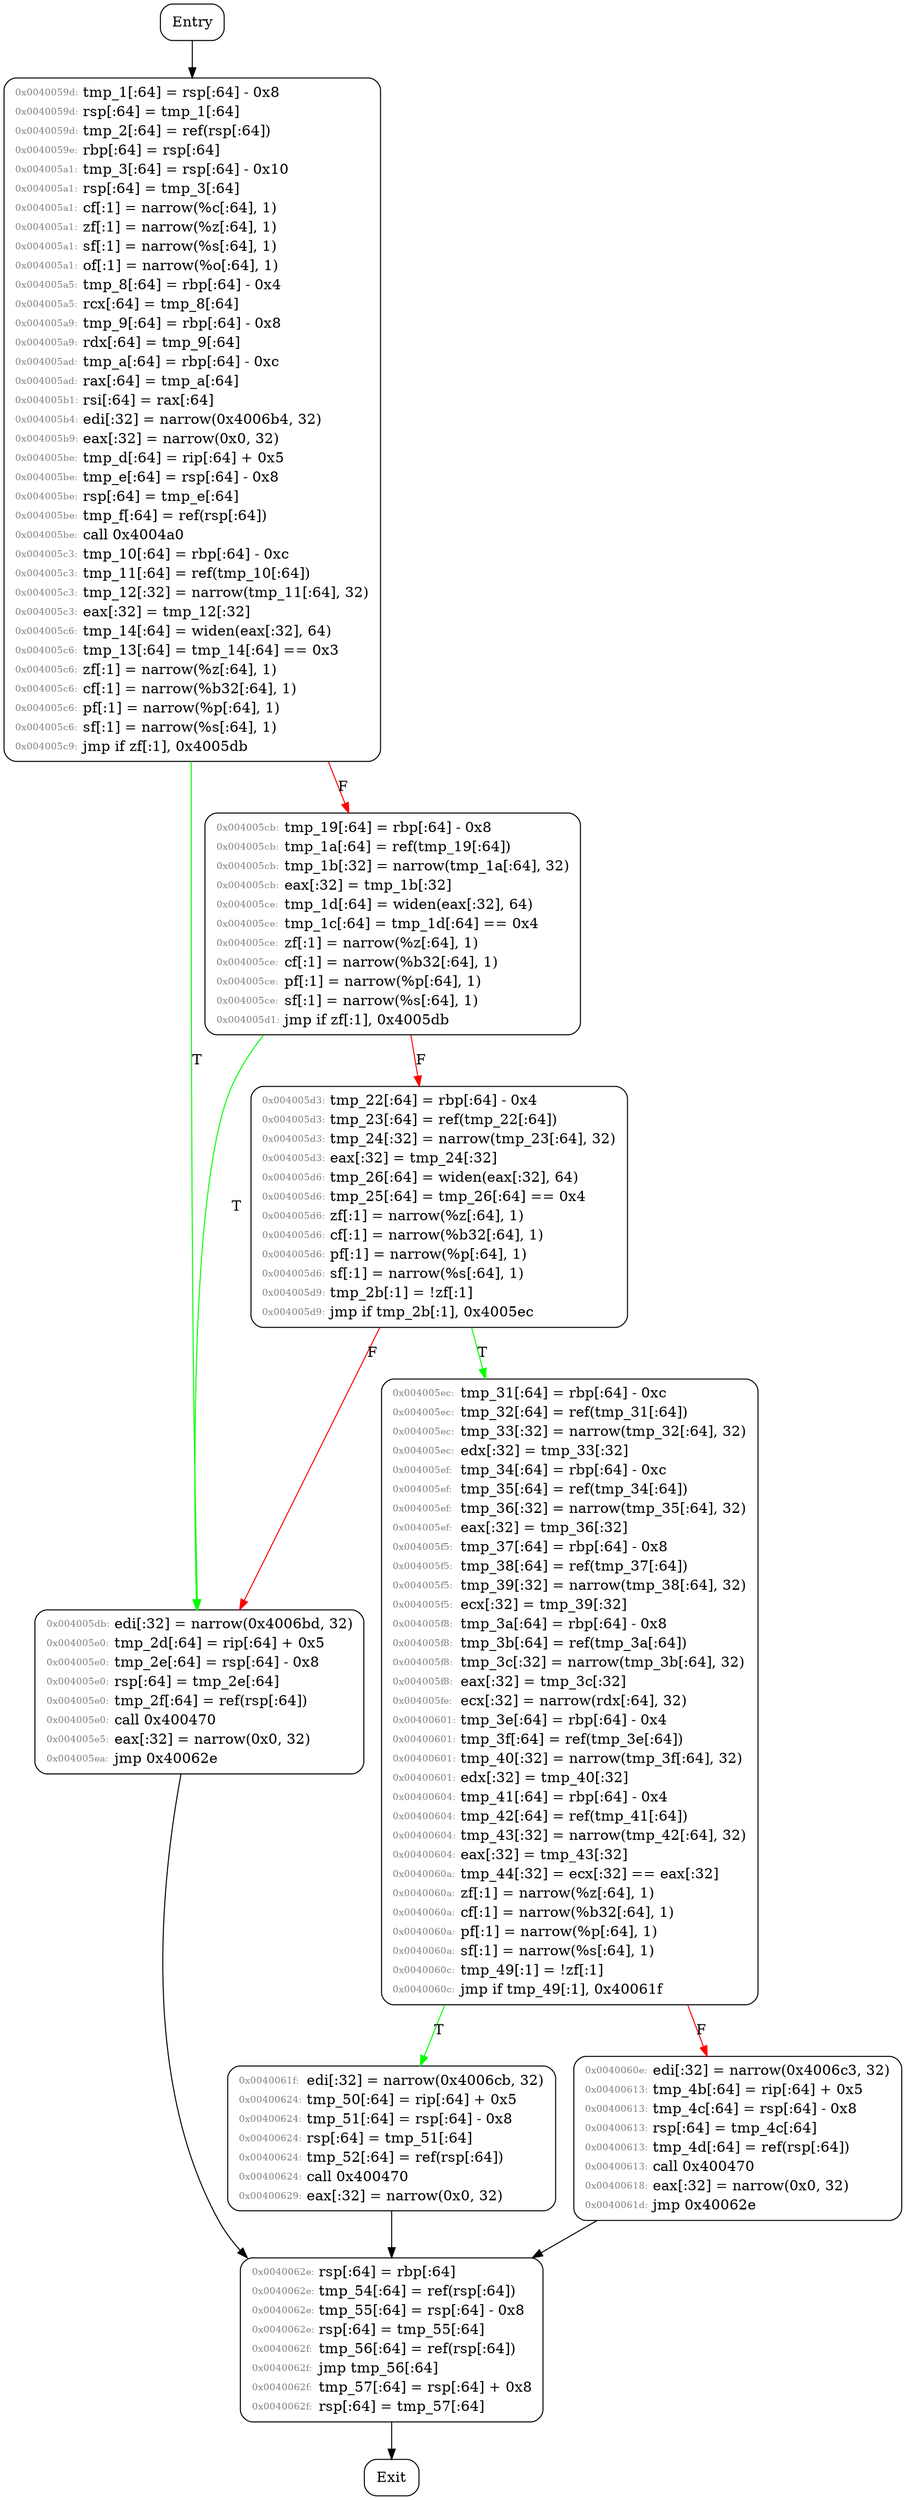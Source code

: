 digraph cfg {
splines="true";
n0[style=rounded label=<<table border="0" cellborder="0" cellpadding="1"><tr><td>Entry</td></tr></table>> shape=box color=black];
n1[style=rounded label=<<table border="0" cellborder="0" cellpadding="1"><tr><td>Exit</td></tr></table>> shape=box color=black];
n2[style=rounded label=<<table border="0" cellborder="0" cellpadding="1"><tr><td align="left" cellspacing="1"><font color="grey50"
            point-size="9">0x0040059d:</font></td><td align="left">tmp_1[:64] = rsp[:64] - 0x8</td></tr><tr><td align="left" cellspacing="1"><font color="grey50"
            point-size="9">0x0040059d:</font></td><td align="left">rsp[:64] = tmp_1[:64]</td></tr><tr><td align="left" cellspacing="1"><font color="grey50"
            point-size="9">0x0040059d:</font></td><td align="left">tmp_2[:64] = ref(rsp[:64])</td></tr><tr><td align="left" cellspacing="1"><font color="grey50"
            point-size="9">0x0040059e:</font></td><td align="left">rbp[:64] = rsp[:64]</td></tr><tr><td align="left" cellspacing="1"><font color="grey50"
            point-size="9">0x004005a1:</font></td><td align="left">tmp_3[:64] = rsp[:64] - 0x10</td></tr><tr><td align="left" cellspacing="1"><font color="grey50"
            point-size="9">0x004005a1:</font></td><td align="left">rsp[:64] = tmp_3[:64]</td></tr><tr><td align="left" cellspacing="1"><font color="grey50"
            point-size="9">0x004005a1:</font></td><td align="left">cf[:1] = narrow(%c[:64], 1)</td></tr><tr><td align="left" cellspacing="1"><font color="grey50"
            point-size="9">0x004005a1:</font></td><td align="left">zf[:1] = narrow(%z[:64], 1)</td></tr><tr><td align="left" cellspacing="1"><font color="grey50"
            point-size="9">0x004005a1:</font></td><td align="left">sf[:1] = narrow(%s[:64], 1)</td></tr><tr><td align="left" cellspacing="1"><font color="grey50"
            point-size="9">0x004005a1:</font></td><td align="left">of[:1] = narrow(%o[:64], 1)</td></tr><tr><td align="left" cellspacing="1"><font color="grey50"
            point-size="9">0x004005a5:</font></td><td align="left">tmp_8[:64] = rbp[:64] - 0x4</td></tr><tr><td align="left" cellspacing="1"><font color="grey50"
            point-size="9">0x004005a5:</font></td><td align="left">rcx[:64] = tmp_8[:64]</td></tr><tr><td align="left" cellspacing="1"><font color="grey50"
            point-size="9">0x004005a9:</font></td><td align="left">tmp_9[:64] = rbp[:64] - 0x8</td></tr><tr><td align="left" cellspacing="1"><font color="grey50"
            point-size="9">0x004005a9:</font></td><td align="left">rdx[:64] = tmp_9[:64]</td></tr><tr><td align="left" cellspacing="1"><font color="grey50"
            point-size="9">0x004005ad:</font></td><td align="left">tmp_a[:64] = rbp[:64] - 0xc</td></tr><tr><td align="left" cellspacing="1"><font color="grey50"
            point-size="9">0x004005ad:</font></td><td align="left">rax[:64] = tmp_a[:64]</td></tr><tr><td align="left" cellspacing="1"><font color="grey50"
            point-size="9">0x004005b1:</font></td><td align="left">rsi[:64] = rax[:64]</td></tr><tr><td align="left" cellspacing="1"><font color="grey50"
            point-size="9">0x004005b4:</font></td><td align="left">edi[:32] = narrow(0x4006b4, 32)</td></tr><tr><td align="left" cellspacing="1"><font color="grey50"
            point-size="9">0x004005b9:</font></td><td align="left">eax[:32] = narrow(0x0, 32)</td></tr><tr><td align="left" cellspacing="1"><font color="grey50"
            point-size="9">0x004005be:</font></td><td align="left">tmp_d[:64] = rip[:64] + 0x5</td></tr><tr><td align="left" cellspacing="1"><font color="grey50"
            point-size="9">0x004005be:</font></td><td align="left">tmp_e[:64] = rsp[:64] - 0x8</td></tr><tr><td align="left" cellspacing="1"><font color="grey50"
            point-size="9">0x004005be:</font></td><td align="left">rsp[:64] = tmp_e[:64]</td></tr><tr><td align="left" cellspacing="1"><font color="grey50"
            point-size="9">0x004005be:</font></td><td align="left">tmp_f[:64] = ref(rsp[:64])</td></tr><tr><td align="left" cellspacing="1"><font color="grey50"
            point-size="9">0x004005be:</font></td><td align="left">call 0x4004a0</td></tr><tr><td align="left" cellspacing="1"><font color="grey50"
            point-size="9">0x004005c3:</font></td><td align="left">tmp_10[:64] = rbp[:64] - 0xc</td></tr><tr><td align="left" cellspacing="1"><font color="grey50"
            point-size="9">0x004005c3:</font></td><td align="left">tmp_11[:64] = ref(tmp_10[:64])</td></tr><tr><td align="left" cellspacing="1"><font color="grey50"
            point-size="9">0x004005c3:</font></td><td align="left">tmp_12[:32] = narrow(tmp_11[:64], 32)</td></tr><tr><td align="left" cellspacing="1"><font color="grey50"
            point-size="9">0x004005c3:</font></td><td align="left">eax[:32] = tmp_12[:32]</td></tr><tr><td align="left" cellspacing="1"><font color="grey50"
            point-size="9">0x004005c6:</font></td><td align="left">tmp_14[:64] = widen(eax[:32], 64)</td></tr><tr><td align="left" cellspacing="1"><font color="grey50"
            point-size="9">0x004005c6:</font></td><td align="left">tmp_13[:64] = tmp_14[:64] == 0x3</td></tr><tr><td align="left" cellspacing="1"><font color="grey50"
            point-size="9">0x004005c6:</font></td><td align="left">zf[:1] = narrow(%z[:64], 1)</td></tr><tr><td align="left" cellspacing="1"><font color="grey50"
            point-size="9">0x004005c6:</font></td><td align="left">cf[:1] = narrow(%b32[:64], 1)</td></tr><tr><td align="left" cellspacing="1"><font color="grey50"
            point-size="9">0x004005c6:</font></td><td align="left">pf[:1] = narrow(%p[:64], 1)</td></tr><tr><td align="left" cellspacing="1"><font color="grey50"
            point-size="9">0x004005c6:</font></td><td align="left">sf[:1] = narrow(%s[:64], 1)</td></tr><tr><td align="left" cellspacing="1"><font color="grey50"
            point-size="9">0x004005c9:</font></td><td align="left">jmp if zf[:1], 0x4005db</td></tr></table>> shape=box color=black];
n3[style=rounded label=<<table border="0" cellborder="0" cellpadding="1"><tr><td align="left" cellspacing="1"><font color="grey50"
            point-size="9">0x004005db:</font></td><td align="left">edi[:32] = narrow(0x4006bd, 32)</td></tr><tr><td align="left" cellspacing="1"><font color="grey50"
            point-size="9">0x004005e0:</font></td><td align="left">tmp_2d[:64] = rip[:64] + 0x5</td></tr><tr><td align="left" cellspacing="1"><font color="grey50"
            point-size="9">0x004005e0:</font></td><td align="left">tmp_2e[:64] = rsp[:64] - 0x8</td></tr><tr><td align="left" cellspacing="1"><font color="grey50"
            point-size="9">0x004005e0:</font></td><td align="left">rsp[:64] = tmp_2e[:64]</td></tr><tr><td align="left" cellspacing="1"><font color="grey50"
            point-size="9">0x004005e0:</font></td><td align="left">tmp_2f[:64] = ref(rsp[:64])</td></tr><tr><td align="left" cellspacing="1"><font color="grey50"
            point-size="9">0x004005e0:</font></td><td align="left">call 0x400470</td></tr><tr><td align="left" cellspacing="1"><font color="grey50"
            point-size="9">0x004005e5:</font></td><td align="left">eax[:32] = narrow(0x0, 32)</td></tr><tr><td align="left" cellspacing="1"><font color="grey50"
            point-size="9">0x004005ea:</font></td><td align="left">jmp 0x40062e</td></tr></table>> shape=box color=black];
n4[style=rounded label=<<table border="0" cellborder="0" cellpadding="1"><tr><td align="left" cellspacing="1"><font color="grey50"
            point-size="9">0x004005cb:</font></td><td align="left">tmp_19[:64] = rbp[:64] - 0x8</td></tr><tr><td align="left" cellspacing="1"><font color="grey50"
            point-size="9">0x004005cb:</font></td><td align="left">tmp_1a[:64] = ref(tmp_19[:64])</td></tr><tr><td align="left" cellspacing="1"><font color="grey50"
            point-size="9">0x004005cb:</font></td><td align="left">tmp_1b[:32] = narrow(tmp_1a[:64], 32)</td></tr><tr><td align="left" cellspacing="1"><font color="grey50"
            point-size="9">0x004005cb:</font></td><td align="left">eax[:32] = tmp_1b[:32]</td></tr><tr><td align="left" cellspacing="1"><font color="grey50"
            point-size="9">0x004005ce:</font></td><td align="left">tmp_1d[:64] = widen(eax[:32], 64)</td></tr><tr><td align="left" cellspacing="1"><font color="grey50"
            point-size="9">0x004005ce:</font></td><td align="left">tmp_1c[:64] = tmp_1d[:64] == 0x4</td></tr><tr><td align="left" cellspacing="1"><font color="grey50"
            point-size="9">0x004005ce:</font></td><td align="left">zf[:1] = narrow(%z[:64], 1)</td></tr><tr><td align="left" cellspacing="1"><font color="grey50"
            point-size="9">0x004005ce:</font></td><td align="left">cf[:1] = narrow(%b32[:64], 1)</td></tr><tr><td align="left" cellspacing="1"><font color="grey50"
            point-size="9">0x004005ce:</font></td><td align="left">pf[:1] = narrow(%p[:64], 1)</td></tr><tr><td align="left" cellspacing="1"><font color="grey50"
            point-size="9">0x004005ce:</font></td><td align="left">sf[:1] = narrow(%s[:64], 1)</td></tr><tr><td align="left" cellspacing="1"><font color="grey50"
            point-size="9">0x004005d1:</font></td><td align="left">jmp if zf[:1], 0x4005db</td></tr></table>> shape=box color=black];
n5[style=rounded label=<<table border="0" cellborder="0" cellpadding="1"><tr><td align="left" cellspacing="1"><font color="grey50"
            point-size="9">0x004005d3:</font></td><td align="left">tmp_22[:64] = rbp[:64] - 0x4</td></tr><tr><td align="left" cellspacing="1"><font color="grey50"
            point-size="9">0x004005d3:</font></td><td align="left">tmp_23[:64] = ref(tmp_22[:64])</td></tr><tr><td align="left" cellspacing="1"><font color="grey50"
            point-size="9">0x004005d3:</font></td><td align="left">tmp_24[:32] = narrow(tmp_23[:64], 32)</td></tr><tr><td align="left" cellspacing="1"><font color="grey50"
            point-size="9">0x004005d3:</font></td><td align="left">eax[:32] = tmp_24[:32]</td></tr><tr><td align="left" cellspacing="1"><font color="grey50"
            point-size="9">0x004005d6:</font></td><td align="left">tmp_26[:64] = widen(eax[:32], 64)</td></tr><tr><td align="left" cellspacing="1"><font color="grey50"
            point-size="9">0x004005d6:</font></td><td align="left">tmp_25[:64] = tmp_26[:64] == 0x4</td></tr><tr><td align="left" cellspacing="1"><font color="grey50"
            point-size="9">0x004005d6:</font></td><td align="left">zf[:1] = narrow(%z[:64], 1)</td></tr><tr><td align="left" cellspacing="1"><font color="grey50"
            point-size="9">0x004005d6:</font></td><td align="left">cf[:1] = narrow(%b32[:64], 1)</td></tr><tr><td align="left" cellspacing="1"><font color="grey50"
            point-size="9">0x004005d6:</font></td><td align="left">pf[:1] = narrow(%p[:64], 1)</td></tr><tr><td align="left" cellspacing="1"><font color="grey50"
            point-size="9">0x004005d6:</font></td><td align="left">sf[:1] = narrow(%s[:64], 1)</td></tr><tr><td align="left" cellspacing="1"><font color="grey50"
            point-size="9">0x004005d9:</font></td><td align="left">tmp_2b[:1] = !zf[:1]</td></tr><tr><td align="left" cellspacing="1"><font color="grey50"
            point-size="9">0x004005d9:</font></td><td align="left">jmp if tmp_2b[:1], 0x4005ec</td></tr></table>> shape=box color=black];
n6[style=rounded label=<<table border="0" cellborder="0" cellpadding="1"><tr><td align="left" cellspacing="1"><font color="grey50"
            point-size="9">0x004005ec:</font></td><td align="left">tmp_31[:64] = rbp[:64] - 0xc</td></tr><tr><td align="left" cellspacing="1"><font color="grey50"
            point-size="9">0x004005ec:</font></td><td align="left">tmp_32[:64] = ref(tmp_31[:64])</td></tr><tr><td align="left" cellspacing="1"><font color="grey50"
            point-size="9">0x004005ec:</font></td><td align="left">tmp_33[:32] = narrow(tmp_32[:64], 32)</td></tr><tr><td align="left" cellspacing="1"><font color="grey50"
            point-size="9">0x004005ec:</font></td><td align="left">edx[:32] = tmp_33[:32]</td></tr><tr><td align="left" cellspacing="1"><font color="grey50"
            point-size="9">0x004005ef:</font></td><td align="left">tmp_34[:64] = rbp[:64] - 0xc</td></tr><tr><td align="left" cellspacing="1"><font color="grey50"
            point-size="9">0x004005ef:</font></td><td align="left">tmp_35[:64] = ref(tmp_34[:64])</td></tr><tr><td align="left" cellspacing="1"><font color="grey50"
            point-size="9">0x004005ef:</font></td><td align="left">tmp_36[:32] = narrow(tmp_35[:64], 32)</td></tr><tr><td align="left" cellspacing="1"><font color="grey50"
            point-size="9">0x004005ef:</font></td><td align="left">eax[:32] = tmp_36[:32]</td></tr><tr><td align="left" cellspacing="1"><font color="grey50"
            point-size="9">0x004005f5:</font></td><td align="left">tmp_37[:64] = rbp[:64] - 0x8</td></tr><tr><td align="left" cellspacing="1"><font color="grey50"
            point-size="9">0x004005f5:</font></td><td align="left">tmp_38[:64] = ref(tmp_37[:64])</td></tr><tr><td align="left" cellspacing="1"><font color="grey50"
            point-size="9">0x004005f5:</font></td><td align="left">tmp_39[:32] = narrow(tmp_38[:64], 32)</td></tr><tr><td align="left" cellspacing="1"><font color="grey50"
            point-size="9">0x004005f5:</font></td><td align="left">ecx[:32] = tmp_39[:32]</td></tr><tr><td align="left" cellspacing="1"><font color="grey50"
            point-size="9">0x004005f8:</font></td><td align="left">tmp_3a[:64] = rbp[:64] - 0x8</td></tr><tr><td align="left" cellspacing="1"><font color="grey50"
            point-size="9">0x004005f8:</font></td><td align="left">tmp_3b[:64] = ref(tmp_3a[:64])</td></tr><tr><td align="left" cellspacing="1"><font color="grey50"
            point-size="9">0x004005f8:</font></td><td align="left">tmp_3c[:32] = narrow(tmp_3b[:64], 32)</td></tr><tr><td align="left" cellspacing="1"><font color="grey50"
            point-size="9">0x004005f8:</font></td><td align="left">eax[:32] = tmp_3c[:32]</td></tr><tr><td align="left" cellspacing="1"><font color="grey50"
            point-size="9">0x004005fe:</font></td><td align="left">ecx[:32] = narrow(rdx[:64], 32)</td></tr><tr><td align="left" cellspacing="1"><font color="grey50"
            point-size="9">0x00400601:</font></td><td align="left">tmp_3e[:64] = rbp[:64] - 0x4</td></tr><tr><td align="left" cellspacing="1"><font color="grey50"
            point-size="9">0x00400601:</font></td><td align="left">tmp_3f[:64] = ref(tmp_3e[:64])</td></tr><tr><td align="left" cellspacing="1"><font color="grey50"
            point-size="9">0x00400601:</font></td><td align="left">tmp_40[:32] = narrow(tmp_3f[:64], 32)</td></tr><tr><td align="left" cellspacing="1"><font color="grey50"
            point-size="9">0x00400601:</font></td><td align="left">edx[:32] = tmp_40[:32]</td></tr><tr><td align="left" cellspacing="1"><font color="grey50"
            point-size="9">0x00400604:</font></td><td align="left">tmp_41[:64] = rbp[:64] - 0x4</td></tr><tr><td align="left" cellspacing="1"><font color="grey50"
            point-size="9">0x00400604:</font></td><td align="left">tmp_42[:64] = ref(tmp_41[:64])</td></tr><tr><td align="left" cellspacing="1"><font color="grey50"
            point-size="9">0x00400604:</font></td><td align="left">tmp_43[:32] = narrow(tmp_42[:64], 32)</td></tr><tr><td align="left" cellspacing="1"><font color="grey50"
            point-size="9">0x00400604:</font></td><td align="left">eax[:32] = tmp_43[:32]</td></tr><tr><td align="left" cellspacing="1"><font color="grey50"
            point-size="9">0x0040060a:</font></td><td align="left">tmp_44[:32] = ecx[:32] == eax[:32]</td></tr><tr><td align="left" cellspacing="1"><font color="grey50"
            point-size="9">0x0040060a:</font></td><td align="left">zf[:1] = narrow(%z[:64], 1)</td></tr><tr><td align="left" cellspacing="1"><font color="grey50"
            point-size="9">0x0040060a:</font></td><td align="left">cf[:1] = narrow(%b32[:64], 1)</td></tr><tr><td align="left" cellspacing="1"><font color="grey50"
            point-size="9">0x0040060a:</font></td><td align="left">pf[:1] = narrow(%p[:64], 1)</td></tr><tr><td align="left" cellspacing="1"><font color="grey50"
            point-size="9">0x0040060a:</font></td><td align="left">sf[:1] = narrow(%s[:64], 1)</td></tr><tr><td align="left" cellspacing="1"><font color="grey50"
            point-size="9">0x0040060c:</font></td><td align="left">tmp_49[:1] = !zf[:1]</td></tr><tr><td align="left" cellspacing="1"><font color="grey50"
            point-size="9">0x0040060c:</font></td><td align="left">jmp if tmp_49[:1], 0x40061f</td></tr></table>> shape=box color=black];
n7[style=rounded label=<<table border="0" cellborder="0" cellpadding="1"><tr><td align="left" cellspacing="1"><font color="grey50"
            point-size="9">0x0040062e:</font></td><td align="left">rsp[:64] = rbp[:64]</td></tr><tr><td align="left" cellspacing="1"><font color="grey50"
            point-size="9">0x0040062e:</font></td><td align="left">tmp_54[:64] = ref(rsp[:64])</td></tr><tr><td align="left" cellspacing="1"><font color="grey50"
            point-size="9">0x0040062e:</font></td><td align="left">tmp_55[:64] = rsp[:64] - 0x8</td></tr><tr><td align="left" cellspacing="1"><font color="grey50"
            point-size="9">0x0040062e:</font></td><td align="left">rsp[:64] = tmp_55[:64]</td></tr><tr><td align="left" cellspacing="1"><font color="grey50"
            point-size="9">0x0040062f:</font></td><td align="left">tmp_56[:64] = ref(rsp[:64])</td></tr><tr><td align="left" cellspacing="1"><font color="grey50"
            point-size="9">0x0040062f:</font></td><td align="left">jmp tmp_56[:64]</td></tr><tr><td align="left" cellspacing="1"><font color="grey50"
            point-size="9">0x0040062f:</font></td><td align="left">tmp_57[:64] = rsp[:64] + 0x8</td></tr><tr><td align="left" cellspacing="1"><font color="grey50"
            point-size="9">0x0040062f:</font></td><td align="left">rsp[:64] = tmp_57[:64]</td></tr></table>> shape=box color=black];
n8[style=rounded label=<<table border="0" cellborder="0" cellpadding="1"><tr><td align="left" cellspacing="1"><font color="grey50"
            point-size="9">0x0040061f:</font></td><td align="left">edi[:32] = narrow(0x4006cb, 32)</td></tr><tr><td align="left" cellspacing="1"><font color="grey50"
            point-size="9">0x00400624:</font></td><td align="left">tmp_50[:64] = rip[:64] + 0x5</td></tr><tr><td align="left" cellspacing="1"><font color="grey50"
            point-size="9">0x00400624:</font></td><td align="left">tmp_51[:64] = rsp[:64] - 0x8</td></tr><tr><td align="left" cellspacing="1"><font color="grey50"
            point-size="9">0x00400624:</font></td><td align="left">rsp[:64] = tmp_51[:64]</td></tr><tr><td align="left" cellspacing="1"><font color="grey50"
            point-size="9">0x00400624:</font></td><td align="left">tmp_52[:64] = ref(rsp[:64])</td></tr><tr><td align="left" cellspacing="1"><font color="grey50"
            point-size="9">0x00400624:</font></td><td align="left">call 0x400470</td></tr><tr><td align="left" cellspacing="1"><font color="grey50"
            point-size="9">0x00400629:</font></td><td align="left">eax[:32] = narrow(0x0, 32)</td></tr></table>> shape=box color=black];
n9[style=rounded label=<<table border="0" cellborder="0" cellpadding="1"><tr><td align="left" cellspacing="1"><font color="grey50"
            point-size="9">0x0040060e:</font></td><td align="left">edi[:32] = narrow(0x4006c3, 32)</td></tr><tr><td align="left" cellspacing="1"><font color="grey50"
            point-size="9">0x00400613:</font></td><td align="left">tmp_4b[:64] = rip[:64] + 0x5</td></tr><tr><td align="left" cellspacing="1"><font color="grey50"
            point-size="9">0x00400613:</font></td><td align="left">tmp_4c[:64] = rsp[:64] - 0x8</td></tr><tr><td align="left" cellspacing="1"><font color="grey50"
            point-size="9">0x00400613:</font></td><td align="left">rsp[:64] = tmp_4c[:64]</td></tr><tr><td align="left" cellspacing="1"><font color="grey50"
            point-size="9">0x00400613:</font></td><td align="left">tmp_4d[:64] = ref(rsp[:64])</td></tr><tr><td align="left" cellspacing="1"><font color="grey50"
            point-size="9">0x00400613:</font></td><td align="left">call 0x400470</td></tr><tr><td align="left" cellspacing="1"><font color="grey50"
            point-size="9">0x00400618:</font></td><td align="left">eax[:32] = narrow(0x0, 32)</td></tr><tr><td align="left" cellspacing="1"><font color="grey50"
            point-size="9">0x0040061d:</font></td><td align="left">jmp 0x40062e</td></tr></table>> shape=box color=black];
n0 -> n2[ color=black dir=forward];
n2 -> n3[label=T color=green dir=forward];
n2 -> n4[label=F color=red dir=forward];
n4 -> n3[label=T color=green dir=forward];
n4 -> n5[label=F color=red dir=forward];
n5 -> n6[label=T color=green dir=forward];
n5 -> n3[label=F color=red dir=forward];
n3 -> n7[ color=black dir=forward];
n6 -> n8[label=T color=green dir=forward];
n6 -> n9[label=F color=red dir=forward];
n9 -> n7[ color=black dir=forward];
n8 -> n7[ color=black dir=forward];
n7 -> n1[ color=black dir=forward];
}